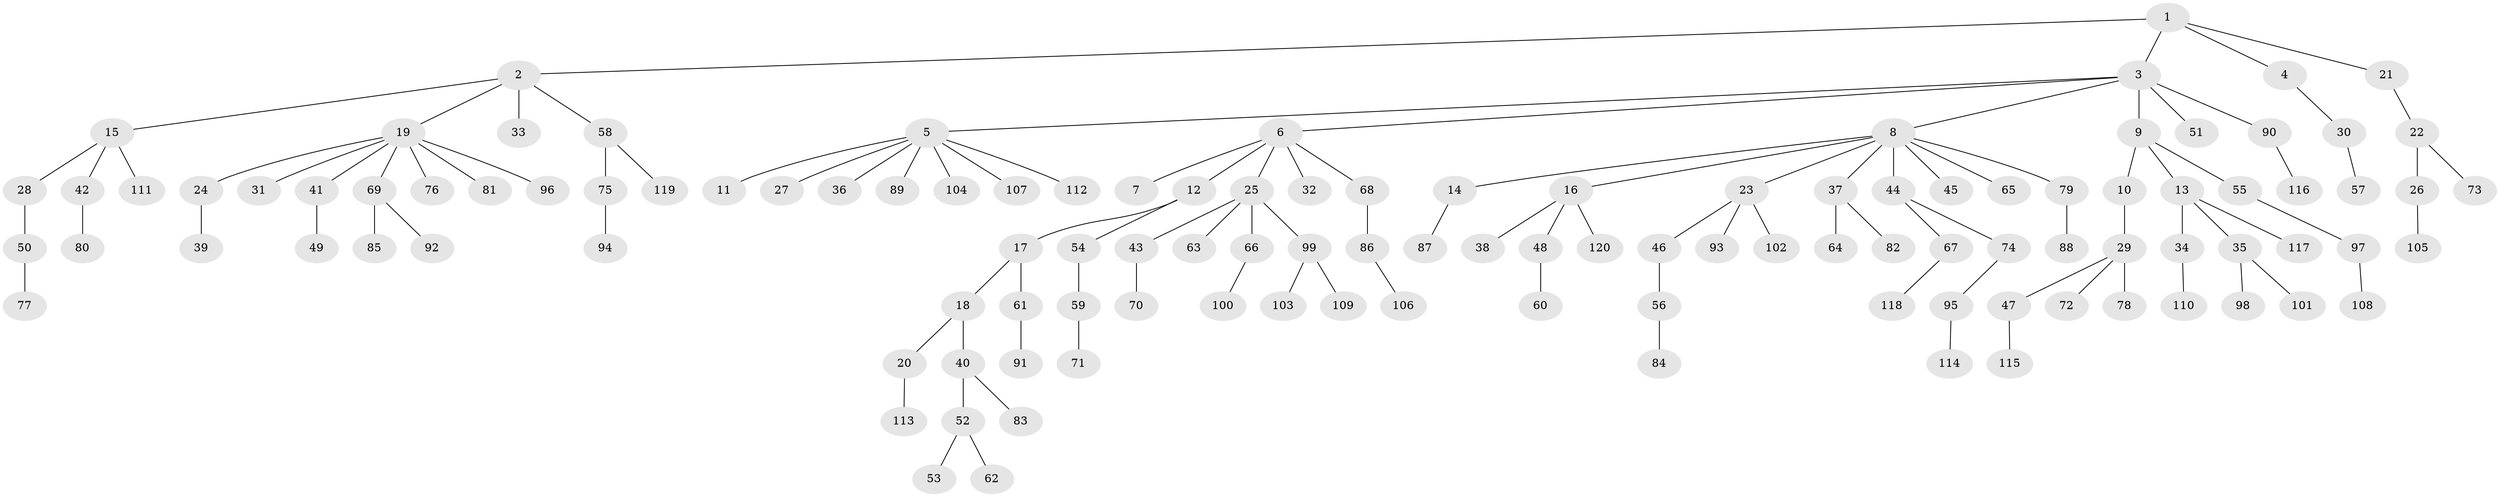 // coarse degree distribution, {4: 0.05405405405405406, 3: 0.05405405405405406, 1: 0.5945945945945946, 2: 0.1891891891891892, 6: 0.05405405405405406, 5: 0.05405405405405406}
// Generated by graph-tools (version 1.1) at 2025/37/03/04/25 23:37:21]
// undirected, 120 vertices, 119 edges
graph export_dot {
  node [color=gray90,style=filled];
  1;
  2;
  3;
  4;
  5;
  6;
  7;
  8;
  9;
  10;
  11;
  12;
  13;
  14;
  15;
  16;
  17;
  18;
  19;
  20;
  21;
  22;
  23;
  24;
  25;
  26;
  27;
  28;
  29;
  30;
  31;
  32;
  33;
  34;
  35;
  36;
  37;
  38;
  39;
  40;
  41;
  42;
  43;
  44;
  45;
  46;
  47;
  48;
  49;
  50;
  51;
  52;
  53;
  54;
  55;
  56;
  57;
  58;
  59;
  60;
  61;
  62;
  63;
  64;
  65;
  66;
  67;
  68;
  69;
  70;
  71;
  72;
  73;
  74;
  75;
  76;
  77;
  78;
  79;
  80;
  81;
  82;
  83;
  84;
  85;
  86;
  87;
  88;
  89;
  90;
  91;
  92;
  93;
  94;
  95;
  96;
  97;
  98;
  99;
  100;
  101;
  102;
  103;
  104;
  105;
  106;
  107;
  108;
  109;
  110;
  111;
  112;
  113;
  114;
  115;
  116;
  117;
  118;
  119;
  120;
  1 -- 2;
  1 -- 3;
  1 -- 4;
  1 -- 21;
  2 -- 15;
  2 -- 19;
  2 -- 33;
  2 -- 58;
  3 -- 5;
  3 -- 6;
  3 -- 8;
  3 -- 9;
  3 -- 51;
  3 -- 90;
  4 -- 30;
  5 -- 11;
  5 -- 27;
  5 -- 36;
  5 -- 89;
  5 -- 104;
  5 -- 107;
  5 -- 112;
  6 -- 7;
  6 -- 12;
  6 -- 25;
  6 -- 32;
  6 -- 68;
  8 -- 14;
  8 -- 16;
  8 -- 23;
  8 -- 37;
  8 -- 44;
  8 -- 45;
  8 -- 65;
  8 -- 79;
  9 -- 10;
  9 -- 13;
  9 -- 55;
  10 -- 29;
  12 -- 17;
  12 -- 54;
  13 -- 34;
  13 -- 35;
  13 -- 117;
  14 -- 87;
  15 -- 28;
  15 -- 42;
  15 -- 111;
  16 -- 38;
  16 -- 48;
  16 -- 120;
  17 -- 18;
  17 -- 61;
  18 -- 20;
  18 -- 40;
  19 -- 24;
  19 -- 31;
  19 -- 41;
  19 -- 69;
  19 -- 76;
  19 -- 81;
  19 -- 96;
  20 -- 113;
  21 -- 22;
  22 -- 26;
  22 -- 73;
  23 -- 46;
  23 -- 93;
  23 -- 102;
  24 -- 39;
  25 -- 43;
  25 -- 63;
  25 -- 66;
  25 -- 99;
  26 -- 105;
  28 -- 50;
  29 -- 47;
  29 -- 72;
  29 -- 78;
  30 -- 57;
  34 -- 110;
  35 -- 98;
  35 -- 101;
  37 -- 64;
  37 -- 82;
  40 -- 52;
  40 -- 83;
  41 -- 49;
  42 -- 80;
  43 -- 70;
  44 -- 67;
  44 -- 74;
  46 -- 56;
  47 -- 115;
  48 -- 60;
  50 -- 77;
  52 -- 53;
  52 -- 62;
  54 -- 59;
  55 -- 97;
  56 -- 84;
  58 -- 75;
  58 -- 119;
  59 -- 71;
  61 -- 91;
  66 -- 100;
  67 -- 118;
  68 -- 86;
  69 -- 85;
  69 -- 92;
  74 -- 95;
  75 -- 94;
  79 -- 88;
  86 -- 106;
  90 -- 116;
  95 -- 114;
  97 -- 108;
  99 -- 103;
  99 -- 109;
}
